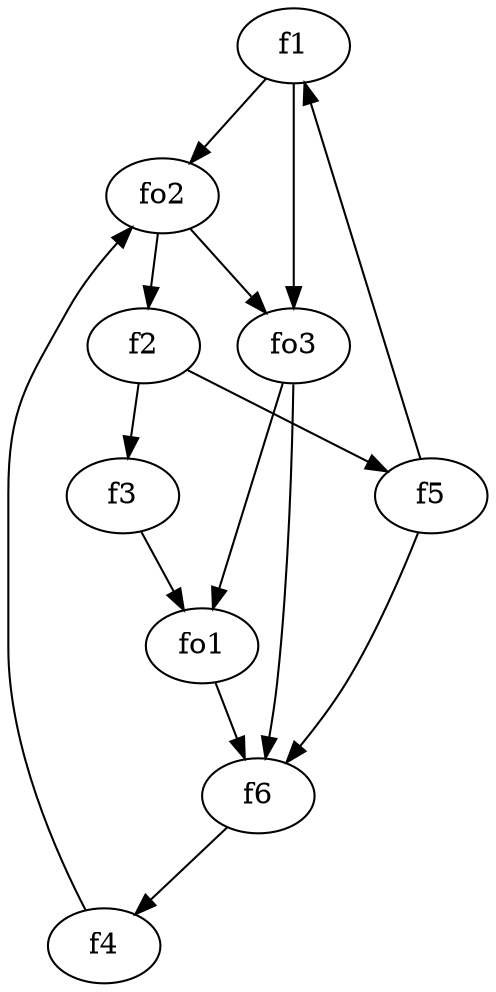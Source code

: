 strict digraph  {
f1;
f2;
f3;
f4;
f5;
f6;
fo1;
fo2;
fo3;
f1 -> fo3  [weight=2];
f1 -> fo2  [weight=2];
f2 -> f3  [weight=2];
f2 -> f5  [weight=2];
f3 -> fo1  [weight=2];
f4 -> fo2  [weight=2];
f5 -> f6  [weight=2];
f5 -> f1  [weight=2];
f6 -> f4  [weight=2];
fo1 -> f6  [weight=2];
fo2 -> fo3  [weight=2];
fo2 -> f2  [weight=2];
fo3 -> fo1  [weight=2];
fo3 -> f6  [weight=2];
}

